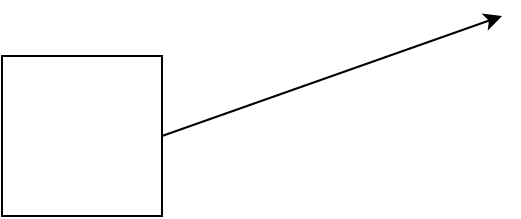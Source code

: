 <mxfile version="17.2.0" type="github">
  <diagram id="7b0HfbCtraRd1dp6Wzyn" name="Page-1">
    <mxGraphModel dx="682" dy="572" grid="1" gridSize="10" guides="1" tooltips="1" connect="1" arrows="1" fold="1" page="1" pageScale="1" pageWidth="827" pageHeight="1169" math="0" shadow="0">
      <root>
        <mxCell id="0" />
        <mxCell id="1" parent="0" />
        <mxCell id="k-HGB2UO-F027gWyuJvl-2" style="rounded=0;orthogonalLoop=1;jettySize=auto;html=1;exitX=1;exitY=0.5;exitDx=0;exitDy=0;" edge="1" parent="1" source="k-HGB2UO-F027gWyuJvl-1">
          <mxGeometry relative="1" as="geometry">
            <mxPoint x="340" y="210" as="targetPoint" />
          </mxGeometry>
        </mxCell>
        <mxCell id="k-HGB2UO-F027gWyuJvl-1" value="" style="whiteSpace=wrap;html=1;aspect=fixed;" vertex="1" parent="1">
          <mxGeometry x="90" y="230" width="80" height="80" as="geometry" />
        </mxCell>
      </root>
    </mxGraphModel>
  </diagram>
</mxfile>
